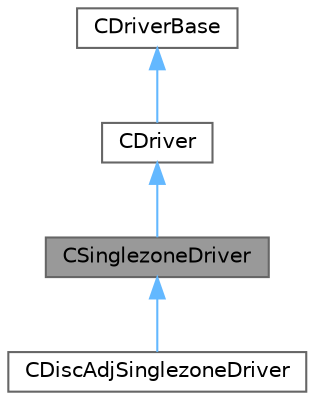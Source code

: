 digraph "CSinglezoneDriver"
{
 // LATEX_PDF_SIZE
  bgcolor="transparent";
  edge [fontname=Helvetica,fontsize=10,labelfontname=Helvetica,labelfontsize=10];
  node [fontname=Helvetica,fontsize=10,shape=box,height=0.2,width=0.4];
  Node1 [id="Node000001",label="CSinglezoneDriver",height=0.2,width=0.4,color="gray40", fillcolor="grey60", style="filled", fontcolor="black",tooltip="Class for driving single-zone solvers."];
  Node2 -> Node1 [id="edge1_Node000001_Node000002",dir="back",color="steelblue1",style="solid",tooltip=" "];
  Node2 [id="Node000002",label="CDriver",height=0.2,width=0.4,color="gray40", fillcolor="white", style="filled",URL="$classCDriver.html",tooltip="Parent class for driving an iteration of a single or multi-zone problem."];
  Node3 -> Node2 [id="edge2_Node000002_Node000003",dir="back",color="steelblue1",style="solid",tooltip=" "];
  Node3 [id="Node000003",label="CDriverBase",height=0.2,width=0.4,color="gray40", fillcolor="white", style="filled",URL="$classCDriverBase.html",tooltip="Base class for all drivers."];
  Node1 -> Node4 [id="edge3_Node000001_Node000004",dir="back",color="steelblue1",style="solid",tooltip=" "];
  Node4 [id="Node000004",label="CDiscAdjSinglezoneDriver",height=0.2,width=0.4,color="gray40", fillcolor="white", style="filled",URL="$classCDiscAdjSinglezoneDriver.html",tooltip="Class for driving single-zone adjoint solvers."];
}
